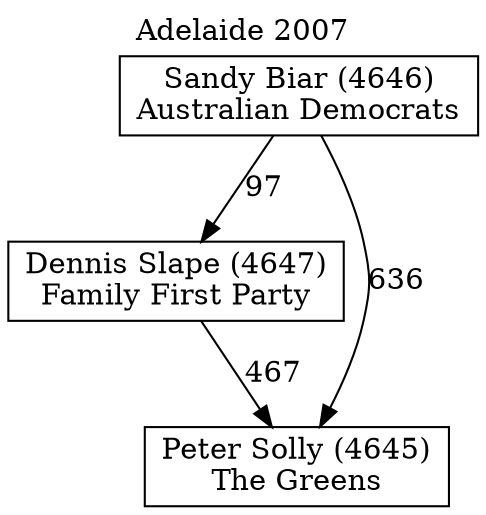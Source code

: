 // House preference flow
digraph "Peter Solly (4645)_Adelaide_2007" {
	graph [label="Adelaide 2007" labelloc=t mclimit=10]
	node [shape=box]
	"Dennis Slape (4647)" [label="Dennis Slape (4647)
Family First Party"]
	"Peter Solly (4645)" [label="Peter Solly (4645)
The Greens"]
	"Sandy Biar (4646)" [label="Sandy Biar (4646)
Australian Democrats"]
	"Dennis Slape (4647)" -> "Peter Solly (4645)" [label=467]
	"Sandy Biar (4646)" -> "Dennis Slape (4647)" [label=97]
	"Sandy Biar (4646)" -> "Peter Solly (4645)" [label=636]
}
